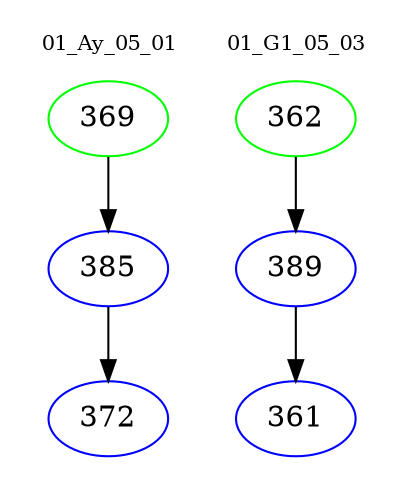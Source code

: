 digraph{
subgraph cluster_0 {
color = white
label = "01_Ay_05_01";
fontsize=10;
T0_369 [label="369", color="green"]
T0_369 -> T0_385 [color="black"]
T0_385 [label="385", color="blue"]
T0_385 -> T0_372 [color="black"]
T0_372 [label="372", color="blue"]
}
subgraph cluster_1 {
color = white
label = "01_G1_05_03";
fontsize=10;
T1_362 [label="362", color="green"]
T1_362 -> T1_389 [color="black"]
T1_389 [label="389", color="blue"]
T1_389 -> T1_361 [color="black"]
T1_361 [label="361", color="blue"]
}
}
